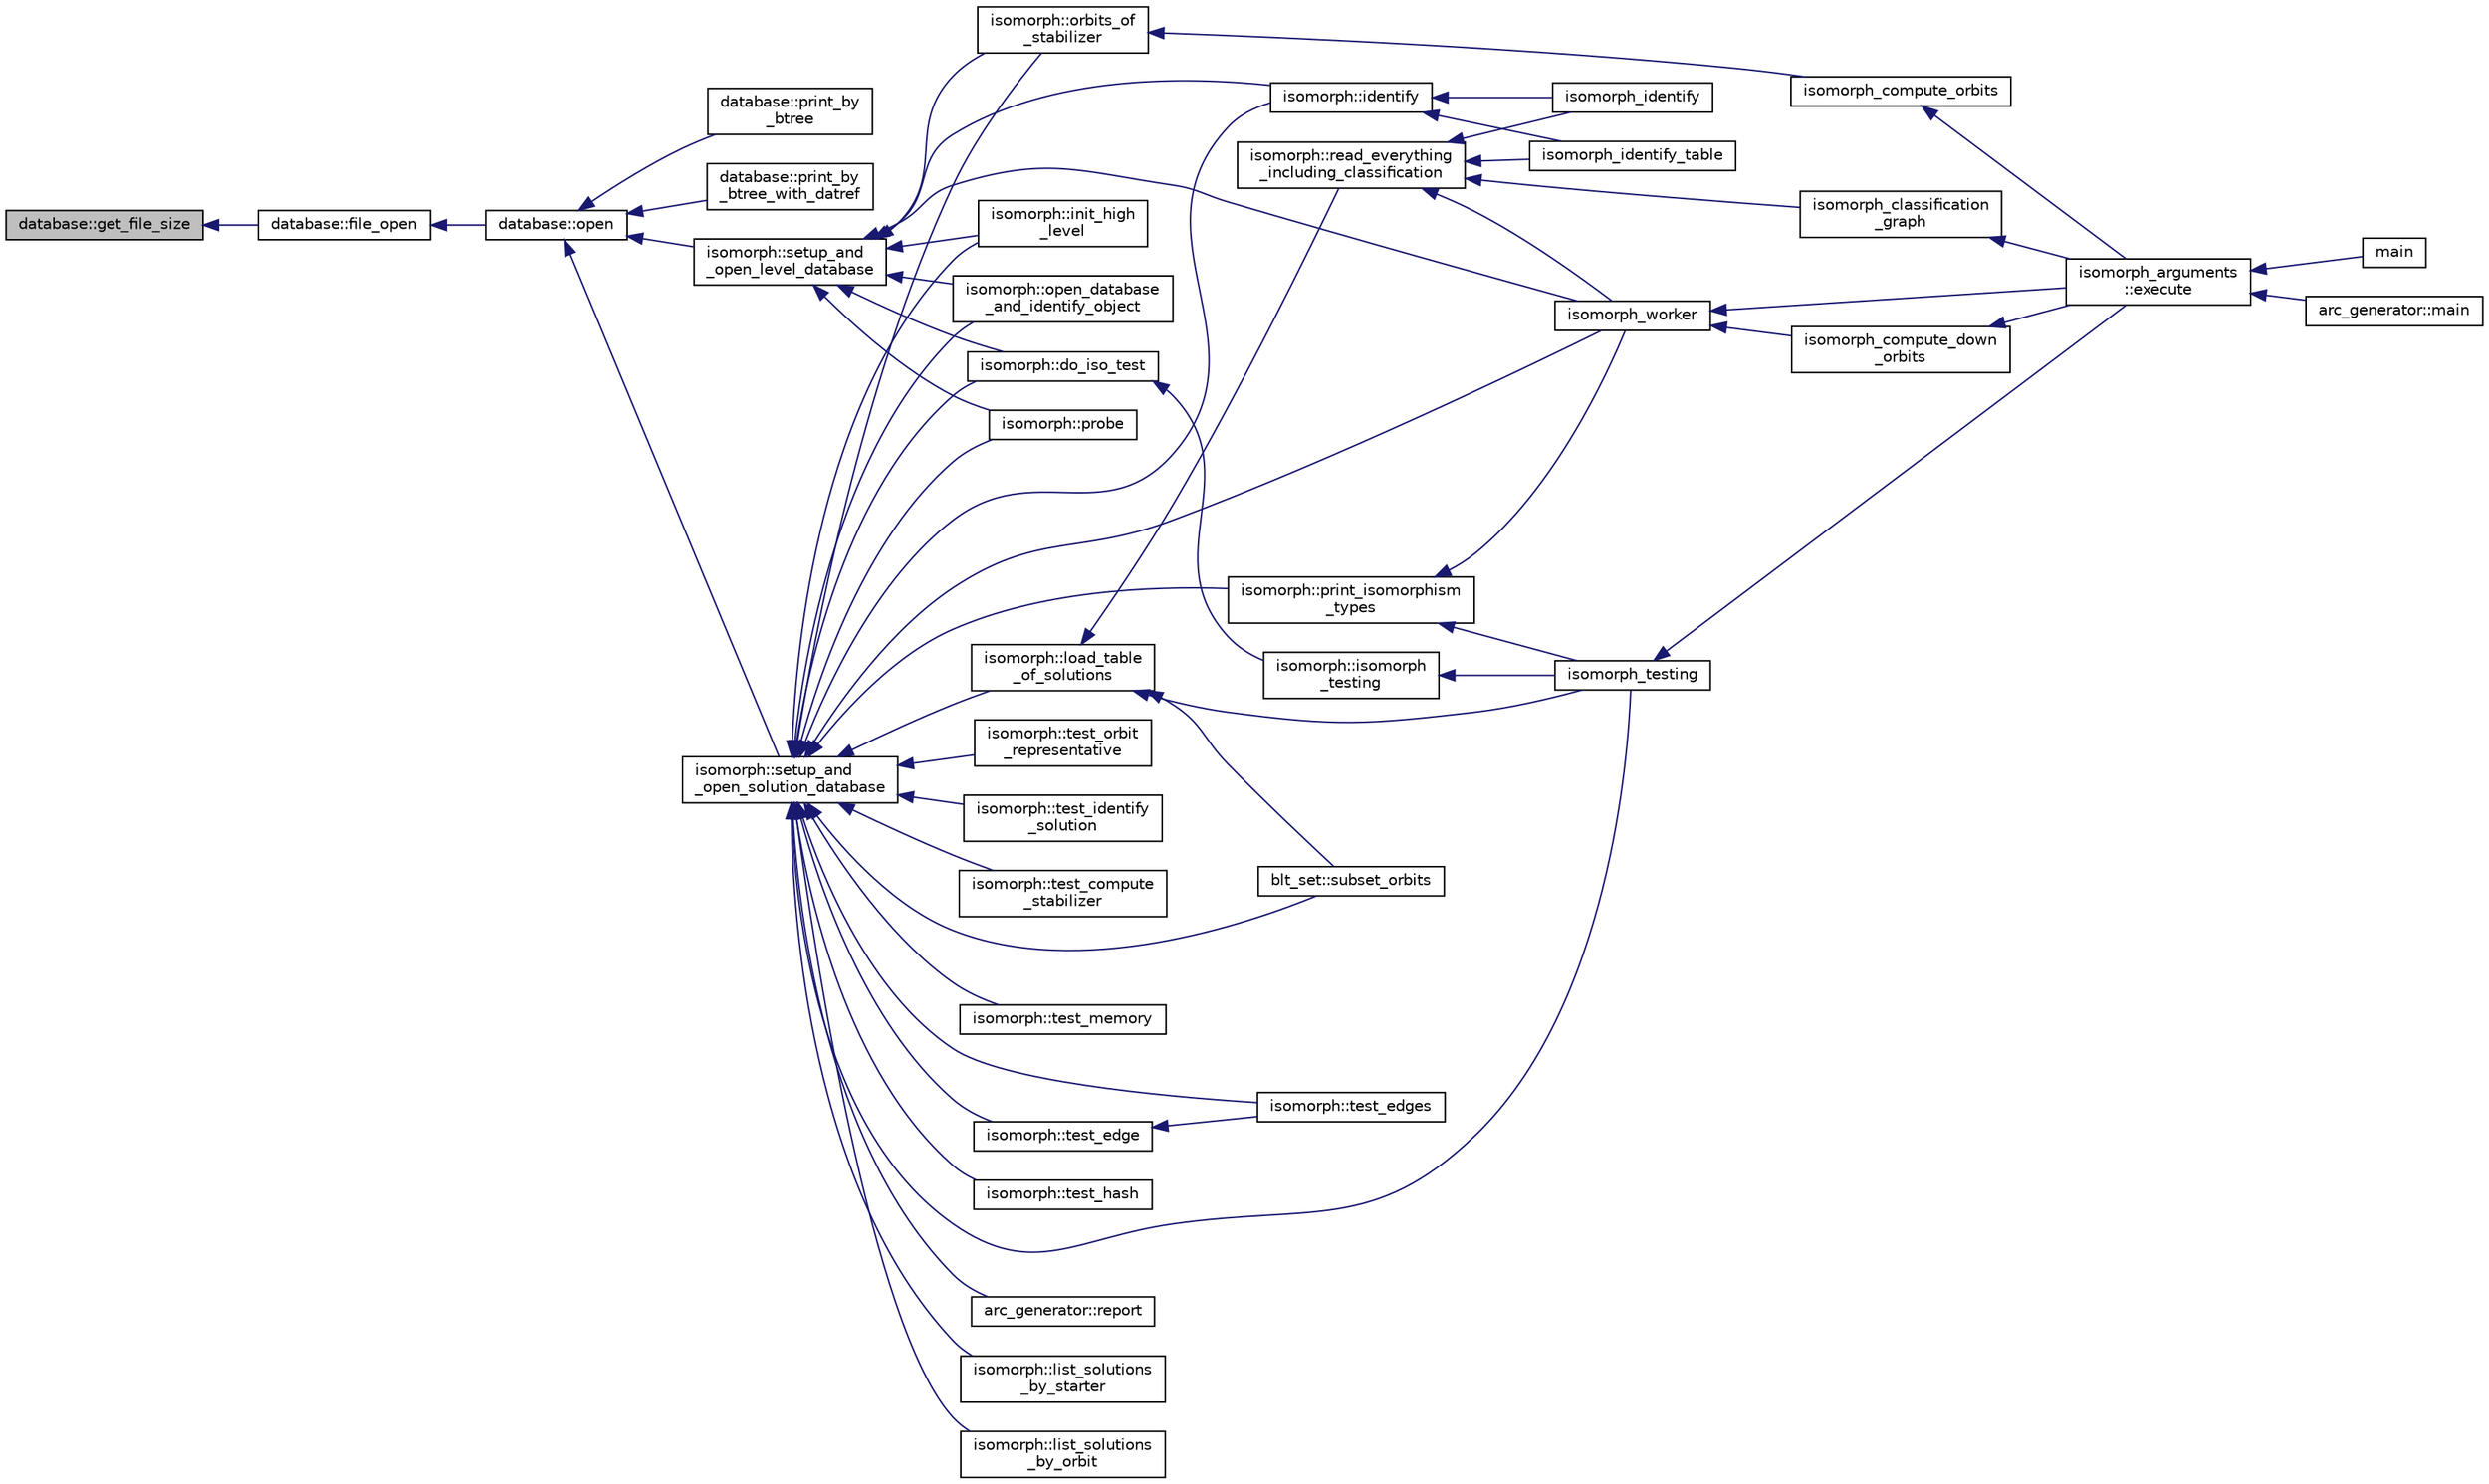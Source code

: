 digraph "database::get_file_size"
{
  edge [fontname="Helvetica",fontsize="10",labelfontname="Helvetica",labelfontsize="10"];
  node [fontname="Helvetica",fontsize="10",shape=record];
  rankdir="LR";
  Node1992 [label="database::get_file_size",height=0.2,width=0.4,color="black", fillcolor="grey75", style="filled", fontcolor="black"];
  Node1992 -> Node1993 [dir="back",color="midnightblue",fontsize="10",style="solid",fontname="Helvetica"];
  Node1993 [label="database::file_open",height=0.2,width=0.4,color="black", fillcolor="white", style="filled",URL="$db/d72/classdatabase.html#a33494febd887d058f862ef6001d4a044"];
  Node1993 -> Node1994 [dir="back",color="midnightblue",fontsize="10",style="solid",fontname="Helvetica"];
  Node1994 [label="database::open",height=0.2,width=0.4,color="black", fillcolor="white", style="filled",URL="$db/d72/classdatabase.html#a65e8eccf98ecab4d55fb25bacaae6a19"];
  Node1994 -> Node1995 [dir="back",color="midnightblue",fontsize="10",style="solid",fontname="Helvetica"];
  Node1995 [label="database::print_by\l_btree",height=0.2,width=0.4,color="black", fillcolor="white", style="filled",URL="$db/d72/classdatabase.html#ac45ae44f2a861557ced6e5ab7c146717"];
  Node1994 -> Node1996 [dir="back",color="midnightblue",fontsize="10",style="solid",fontname="Helvetica"];
  Node1996 [label="database::print_by\l_btree_with_datref",height=0.2,width=0.4,color="black", fillcolor="white", style="filled",URL="$db/d72/classdatabase.html#af84030a29b31944d6763974ac4f774b5"];
  Node1994 -> Node1997 [dir="back",color="midnightblue",fontsize="10",style="solid",fontname="Helvetica"];
  Node1997 [label="isomorph::setup_and\l_open_solution_database",height=0.2,width=0.4,color="black", fillcolor="white", style="filled",URL="$d3/d5f/classisomorph.html#a31846d3ae261a9c2dc089fb87710ce5c"];
  Node1997 -> Node1998 [dir="back",color="midnightblue",fontsize="10",style="solid",fontname="Helvetica"];
  Node1998 [label="blt_set::subset_orbits",height=0.2,width=0.4,color="black", fillcolor="white", style="filled",URL="$d1/d3d/classblt__set.html#af8f79fc4346244acfa0e2c2d23c36993"];
  Node1997 -> Node1999 [dir="back",color="midnightblue",fontsize="10",style="solid",fontname="Helvetica"];
  Node1999 [label="arc_generator::report",height=0.2,width=0.4,color="black", fillcolor="white", style="filled",URL="$d4/d21/classarc__generator.html#a650f715bb3eec8fd1057e07e5b384f9a"];
  Node1997 -> Node2000 [dir="back",color="midnightblue",fontsize="10",style="solid",fontname="Helvetica"];
  Node2000 [label="isomorph::load_table\l_of_solutions",height=0.2,width=0.4,color="black", fillcolor="white", style="filled",URL="$d3/d5f/classisomorph.html#a21ab5aba74a200b9abf041dc5206821a"];
  Node2000 -> Node1998 [dir="back",color="midnightblue",fontsize="10",style="solid",fontname="Helvetica"];
  Node2000 -> Node2001 [dir="back",color="midnightblue",fontsize="10",style="solid",fontname="Helvetica"];
  Node2001 [label="isomorph::read_everything\l_including_classification",height=0.2,width=0.4,color="black", fillcolor="white", style="filled",URL="$d3/d5f/classisomorph.html#aa6a56e4522d3133a6ea65c9ac6de3924"];
  Node2001 -> Node2002 [dir="back",color="midnightblue",fontsize="10",style="solid",fontname="Helvetica"];
  Node2002 [label="isomorph_classification\l_graph",height=0.2,width=0.4,color="black", fillcolor="white", style="filled",URL="$d4/d7e/isomorph__global_8_c.html#a027e803e6cab7af4c400a71663bf4715"];
  Node2002 -> Node2003 [dir="back",color="midnightblue",fontsize="10",style="solid",fontname="Helvetica"];
  Node2003 [label="isomorph_arguments\l::execute",height=0.2,width=0.4,color="black", fillcolor="white", style="filled",URL="$d5/de4/classisomorph__arguments.html#aa85e472d14906abdd5672dc66027583e"];
  Node2003 -> Node2004 [dir="back",color="midnightblue",fontsize="10",style="solid",fontname="Helvetica"];
  Node2004 [label="main",height=0.2,width=0.4,color="black", fillcolor="white", style="filled",URL="$d1/d5e/blt__main_8_c.html#a217dbf8b442f20279ea00b898af96f52"];
  Node2003 -> Node2005 [dir="back",color="midnightblue",fontsize="10",style="solid",fontname="Helvetica"];
  Node2005 [label="arc_generator::main",height=0.2,width=0.4,color="black", fillcolor="white", style="filled",URL="$d4/d21/classarc__generator.html#ad80140b51b165dad1fe6ab232be7829a"];
  Node2001 -> Node2006 [dir="back",color="midnightblue",fontsize="10",style="solid",fontname="Helvetica"];
  Node2006 [label="isomorph_identify",height=0.2,width=0.4,color="black", fillcolor="white", style="filled",URL="$d4/d7e/isomorph__global_8_c.html#aa0fe57c73d5668eee10a6022ada7f6a3"];
  Node2001 -> Node2007 [dir="back",color="midnightblue",fontsize="10",style="solid",fontname="Helvetica"];
  Node2007 [label="isomorph_identify_table",height=0.2,width=0.4,color="black", fillcolor="white", style="filled",URL="$d4/d7e/isomorph__global_8_c.html#a9fd19ea945561cf2a6bb5c72dd4b1cb2"];
  Node2001 -> Node2008 [dir="back",color="midnightblue",fontsize="10",style="solid",fontname="Helvetica"];
  Node2008 [label="isomorph_worker",height=0.2,width=0.4,color="black", fillcolor="white", style="filled",URL="$d4/d7e/isomorph__global_8_c.html#ace3bb6ec719b02a35534309d4d3fe99a"];
  Node2008 -> Node2003 [dir="back",color="midnightblue",fontsize="10",style="solid",fontname="Helvetica"];
  Node2008 -> Node2009 [dir="back",color="midnightblue",fontsize="10",style="solid",fontname="Helvetica"];
  Node2009 [label="isomorph_compute_down\l_orbits",height=0.2,width=0.4,color="black", fillcolor="white", style="filled",URL="$d4/d7e/isomorph__global_8_c.html#a3613cea19158edd30958c4edecd97d53"];
  Node2009 -> Node2003 [dir="back",color="midnightblue",fontsize="10",style="solid",fontname="Helvetica"];
  Node2000 -> Node2010 [dir="back",color="midnightblue",fontsize="10",style="solid",fontname="Helvetica"];
  Node2010 [label="isomorph_testing",height=0.2,width=0.4,color="black", fillcolor="white", style="filled",URL="$d4/d7e/isomorph__global_8_c.html#a5a73cbe9f89c4727f086482ee2d238f9"];
  Node2010 -> Node2003 [dir="back",color="midnightblue",fontsize="10",style="solid",fontname="Helvetica"];
  Node1997 -> Node2011 [dir="back",color="midnightblue",fontsize="10",style="solid",fontname="Helvetica"];
  Node2011 [label="isomorph::list_solutions\l_by_starter",height=0.2,width=0.4,color="black", fillcolor="white", style="filled",URL="$d3/d5f/classisomorph.html#a9c40f343f1a3e5fc177e5121bc809b06"];
  Node1997 -> Node2012 [dir="back",color="midnightblue",fontsize="10",style="solid",fontname="Helvetica"];
  Node2012 [label="isomorph::list_solutions\l_by_orbit",height=0.2,width=0.4,color="black", fillcolor="white", style="filled",URL="$d3/d5f/classisomorph.html#adefb1a89c097c284d29f92d5fc58ebfa"];
  Node1997 -> Node2013 [dir="back",color="midnightblue",fontsize="10",style="solid",fontname="Helvetica"];
  Node2013 [label="isomorph::orbits_of\l_stabilizer",height=0.2,width=0.4,color="black", fillcolor="white", style="filled",URL="$d3/d5f/classisomorph.html#a72bbdc12cca5a90045ef15d0b24075e6"];
  Node2013 -> Node2014 [dir="back",color="midnightblue",fontsize="10",style="solid",fontname="Helvetica"];
  Node2014 [label="isomorph_compute_orbits",height=0.2,width=0.4,color="black", fillcolor="white", style="filled",URL="$d4/d7e/isomorph__global_8_c.html#a592f3efd31146c0802f59837055f904f"];
  Node2014 -> Node2003 [dir="back",color="midnightblue",fontsize="10",style="solid",fontname="Helvetica"];
  Node1997 -> Node2015 [dir="back",color="midnightblue",fontsize="10",style="solid",fontname="Helvetica"];
  Node2015 [label="isomorph::test_orbit\l_representative",height=0.2,width=0.4,color="black", fillcolor="white", style="filled",URL="$d3/d5f/classisomorph.html#a5f165aa61a0d6b349da5a6117135f6c0"];
  Node1997 -> Node2016 [dir="back",color="midnightblue",fontsize="10",style="solid",fontname="Helvetica"];
  Node2016 [label="isomorph::test_identify\l_solution",height=0.2,width=0.4,color="black", fillcolor="white", style="filled",URL="$d3/d5f/classisomorph.html#aa2c95f309e3283179e87bbbd83bfdc7d"];
  Node1997 -> Node2017 [dir="back",color="midnightblue",fontsize="10",style="solid",fontname="Helvetica"];
  Node2017 [label="isomorph::test_compute\l_stabilizer",height=0.2,width=0.4,color="black", fillcolor="white", style="filled",URL="$d3/d5f/classisomorph.html#a72cd06f32311c44eb09dd73faa36b748"];
  Node1997 -> Node2018 [dir="back",color="midnightblue",fontsize="10",style="solid",fontname="Helvetica"];
  Node2018 [label="isomorph::test_memory",height=0.2,width=0.4,color="black", fillcolor="white", style="filled",URL="$d3/d5f/classisomorph.html#a27877043c77db8e85e8fa7d5c43845b0"];
  Node1997 -> Node2019 [dir="back",color="midnightblue",fontsize="10",style="solid",fontname="Helvetica"];
  Node2019 [label="isomorph::test_edges",height=0.2,width=0.4,color="black", fillcolor="white", style="filled",URL="$d3/d5f/classisomorph.html#ad23507927d8f7698073475d12b2a85bc"];
  Node1997 -> Node2020 [dir="back",color="midnightblue",fontsize="10",style="solid",fontname="Helvetica"];
  Node2020 [label="isomorph::test_edge",height=0.2,width=0.4,color="black", fillcolor="white", style="filled",URL="$d3/d5f/classisomorph.html#a591165fa287477b480f5b7081198ba46"];
  Node2020 -> Node2019 [dir="back",color="midnightblue",fontsize="10",style="solid",fontname="Helvetica"];
  Node1997 -> Node2021 [dir="back",color="midnightblue",fontsize="10",style="solid",fontname="Helvetica"];
  Node2021 [label="isomorph::test_hash",height=0.2,width=0.4,color="black", fillcolor="white", style="filled",URL="$d3/d5f/classisomorph.html#a53560280664b268a0500d26c801b1e68"];
  Node1997 -> Node2022 [dir="back",color="midnightblue",fontsize="10",style="solid",fontname="Helvetica"];
  Node2022 [label="isomorph::init_high\l_level",height=0.2,width=0.4,color="black", fillcolor="white", style="filled",URL="$d3/d5f/classisomorph.html#a5cee5468cc8cc68eac1f6131faedfab2"];
  Node1997 -> Node2023 [dir="back",color="midnightblue",fontsize="10",style="solid",fontname="Helvetica"];
  Node2023 [label="isomorph::open_database\l_and_identify_object",height=0.2,width=0.4,color="black", fillcolor="white", style="filled",URL="$d3/d5f/classisomorph.html#aa4e387f26f609fc9379d2e01f6cc27d0"];
  Node1997 -> Node2024 [dir="back",color="midnightblue",fontsize="10",style="solid",fontname="Helvetica"];
  Node2024 [label="isomorph::print_isomorphism\l_types",height=0.2,width=0.4,color="black", fillcolor="white", style="filled",URL="$d3/d5f/classisomorph.html#abbcd12f6434585951a5532d0b2467a00"];
  Node2024 -> Node2010 [dir="back",color="midnightblue",fontsize="10",style="solid",fontname="Helvetica"];
  Node2024 -> Node2008 [dir="back",color="midnightblue",fontsize="10",style="solid",fontname="Helvetica"];
  Node1997 -> Node2010 [dir="back",color="midnightblue",fontsize="10",style="solid",fontname="Helvetica"];
  Node1997 -> Node2008 [dir="back",color="midnightblue",fontsize="10",style="solid",fontname="Helvetica"];
  Node1997 -> Node2025 [dir="back",color="midnightblue",fontsize="10",style="solid",fontname="Helvetica"];
  Node2025 [label="isomorph::probe",height=0.2,width=0.4,color="black", fillcolor="white", style="filled",URL="$d3/d5f/classisomorph.html#a9cb6fed7b6ac639d886b117a1f454441"];
  Node1997 -> Node2026 [dir="back",color="midnightblue",fontsize="10",style="solid",fontname="Helvetica"];
  Node2026 [label="isomorph::do_iso_test",height=0.2,width=0.4,color="black", fillcolor="white", style="filled",URL="$d3/d5f/classisomorph.html#a51fc3bf5cc3a99282a489b2df37ee24e"];
  Node2026 -> Node2027 [dir="back",color="midnightblue",fontsize="10",style="solid",fontname="Helvetica"];
  Node2027 [label="isomorph::isomorph\l_testing",height=0.2,width=0.4,color="black", fillcolor="white", style="filled",URL="$d3/d5f/classisomorph.html#ad7945ec94ba0ba16953482edfaa4da6e"];
  Node2027 -> Node2010 [dir="back",color="midnightblue",fontsize="10",style="solid",fontname="Helvetica"];
  Node1997 -> Node2028 [dir="back",color="midnightblue",fontsize="10",style="solid",fontname="Helvetica"];
  Node2028 [label="isomorph::identify",height=0.2,width=0.4,color="black", fillcolor="white", style="filled",URL="$d3/d5f/classisomorph.html#a78ecf843b9f6ca1cfd666e222edd90ae"];
  Node2028 -> Node2006 [dir="back",color="midnightblue",fontsize="10",style="solid",fontname="Helvetica"];
  Node2028 -> Node2007 [dir="back",color="midnightblue",fontsize="10",style="solid",fontname="Helvetica"];
  Node1994 -> Node2029 [dir="back",color="midnightblue",fontsize="10",style="solid",fontname="Helvetica"];
  Node2029 [label="isomorph::setup_and\l_open_level_database",height=0.2,width=0.4,color="black", fillcolor="white", style="filled",URL="$d3/d5f/classisomorph.html#aa011f38988f4db9c6f5abd84faebd153"];
  Node2029 -> Node2013 [dir="back",color="midnightblue",fontsize="10",style="solid",fontname="Helvetica"];
  Node2029 -> Node2022 [dir="back",color="midnightblue",fontsize="10",style="solid",fontname="Helvetica"];
  Node2029 -> Node2023 [dir="back",color="midnightblue",fontsize="10",style="solid",fontname="Helvetica"];
  Node2029 -> Node2008 [dir="back",color="midnightblue",fontsize="10",style="solid",fontname="Helvetica"];
  Node2029 -> Node2025 [dir="back",color="midnightblue",fontsize="10",style="solid",fontname="Helvetica"];
  Node2029 -> Node2026 [dir="back",color="midnightblue",fontsize="10",style="solid",fontname="Helvetica"];
  Node2029 -> Node2028 [dir="back",color="midnightblue",fontsize="10",style="solid",fontname="Helvetica"];
}
